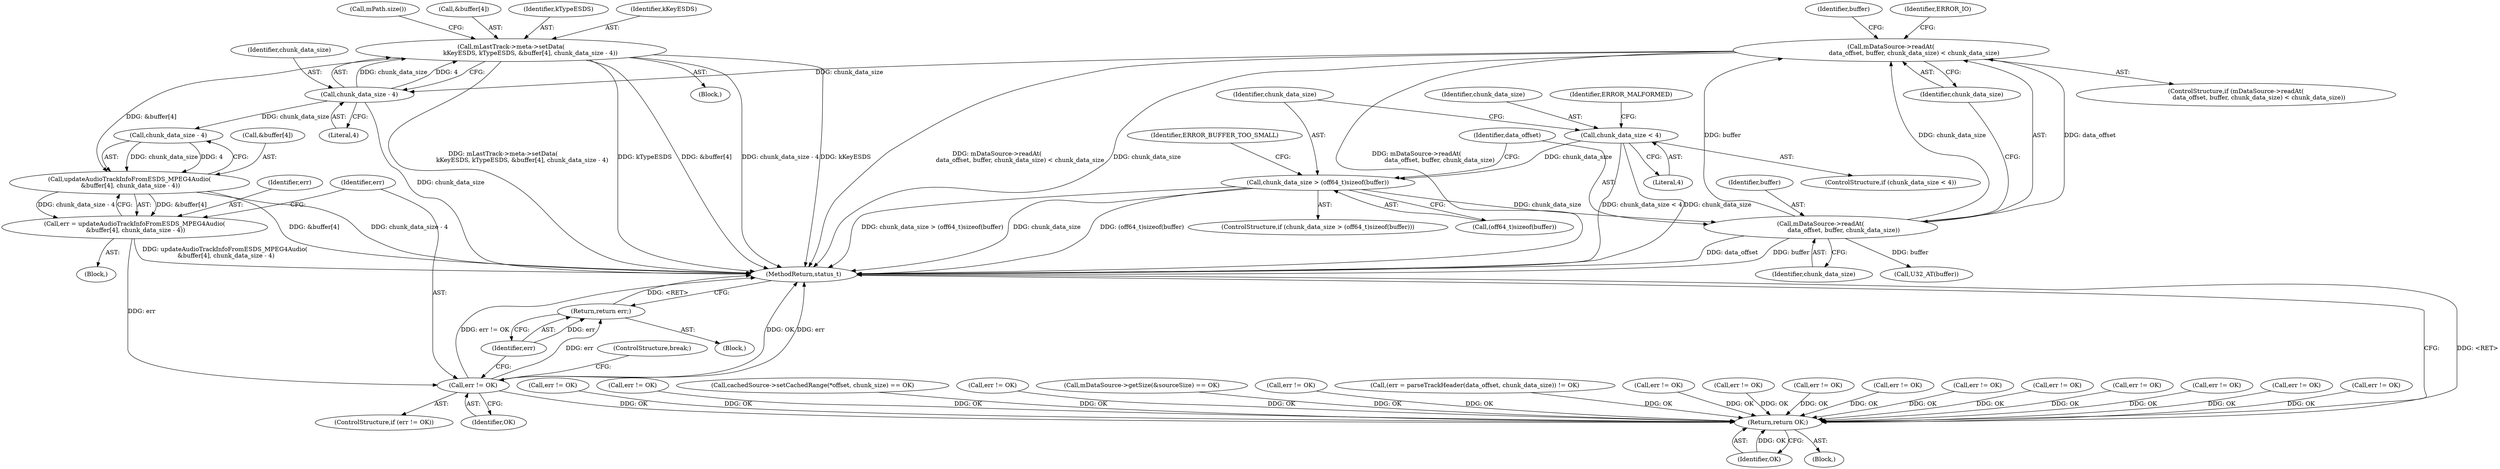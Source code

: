 digraph "0_Android_6fe85f7e15203e48df2cc3e8e1c4bc6ad49dc968@array" {
"1002090" [label="(Call,mLastTrack->meta->setData(\n                    kKeyESDS, kTypeESDS, &buffer[4], chunk_data_size - 4))"];
"1002097" [label="(Call,chunk_data_size - 4)"];
"1002073" [label="(Call,mDataSource->readAt(\n                        data_offset, buffer, chunk_data_size) < chunk_data_size)"];
"1002074" [label="(Call,mDataSource->readAt(\n                        data_offset, buffer, chunk_data_size))"];
"1002063" [label="(Call,chunk_data_size > (off64_t)sizeof(buffer))"];
"1002055" [label="(Call,chunk_data_size < 4)"];
"1002120" [label="(Call,updateAudioTrackInfoFromESDS_MPEG4Audio(\n &buffer[4], chunk_data_size - 4))"];
"1002118" [label="(Call,err = updateAudioTrackInfoFromESDS_MPEG4Audio(\n &buffer[4], chunk_data_size - 4))"];
"1002129" [label="(Call,err != OK)"];
"1002133" [label="(Return,return err;)"];
"1002929" [label="(Return,return OK;)"];
"1000565" [label="(Call,err != OK)"];
"1002064" [label="(Identifier,chunk_data_size)"];
"1002060" [label="(Identifier,ERROR_MALFORMED)"];
"1002090" [label="(Call,mLastTrack->meta->setData(\n                    kKeyESDS, kTypeESDS, &buffer[4], chunk_data_size - 4))"];
"1002098" [label="(Identifier,chunk_data_size)"];
"1001772" [label="(Call,err != OK)"];
"1002931" [label="(MethodReturn,status_t)"];
"1002084" [label="(Call,U32_AT(buffer))"];
"1002128" [label="(ControlStructure,if (err != OK))"];
"1002121" [label="(Call,&buffer[4])"];
"1000394" [label="(Call,cachedSource->setCachedRange(*offset, chunk_size) == OK)"];
"1002075" [label="(Identifier,data_offset)"];
"1002118" [label="(Call,err = updateAudioTrackInfoFromESDS_MPEG4Audio(\n &buffer[4], chunk_data_size - 4))"];
"1001475" [label="(Call,err != OK)"];
"1002074" [label="(Call,mDataSource->readAt(\n                        data_offset, buffer, chunk_data_size))"];
"1002062" [label="(ControlStructure,if (chunk_data_size > (off64_t)sizeof(buffer)))"];
"1002085" [label="(Identifier,buffer)"];
"1002077" [label="(Identifier,chunk_data_size)"];
"1002129" [label="(Call,err != OK)"];
"1002132" [label="(Block,)"];
"1000191" [label="(Call,mDataSource->getSize(&sourceSize) == OK)"];
"1000493" [label="(Call,err != OK)"];
"1002125" [label="(Call,chunk_data_size - 4)"];
"1002134" [label="(Identifier,err)"];
"1002081" [label="(Identifier,ERROR_IO)"];
"1002092" [label="(Identifier,kTypeESDS)"];
"1002116" [label="(Block,)"];
"1002071" [label="(Identifier,ERROR_BUFFER_TOO_SMALL)"];
"1000988" [label="(Call,(err = parseTrackHeader(data_offset, chunk_data_size)) != OK)"];
"1002130" [label="(Identifier,err)"];
"1002063" [label="(Call,chunk_data_size > (off64_t)sizeof(buffer))"];
"1002930" [label="(Identifier,OK)"];
"1002929" [label="(Return,return OK;)"];
"1002133" [label="(Return,return err;)"];
"1002120" [label="(Call,updateAudioTrackInfoFromESDS_MPEG4Audio(\n &buffer[4], chunk_data_size - 4))"];
"1001744" [label="(Call,err != OK)"];
"1001992" [label="(Call,err != OK)"];
"1002091" [label="(Identifier,kKeyESDS)"];
"1002072" [label="(ControlStructure,if (mDataSource->readAt(\n                        data_offset, buffer, chunk_data_size) < chunk_data_size))"];
"1002065" [label="(Call,(off64_t)sizeof(buffer))"];
"1002330" [label="(Call,err != OK)"];
"1002097" [label="(Call,chunk_data_size - 4)"];
"1002131" [label="(Identifier,OK)"];
"1002056" [label="(Identifier,chunk_data_size)"];
"1002135" [label="(ControlStructure,break;)"];
"1002054" [label="(ControlStructure,if (chunk_data_size < 4))"];
"1001610" [label="(Call,err != OK)"];
"1002057" [label="(Literal,4)"];
"1002078" [label="(Identifier,chunk_data_size)"];
"1002076" [label="(Identifier,buffer)"];
"1001973" [label="(Call,err != OK)"];
"1002103" [label="(Call,mPath.size())"];
"1002055" [label="(Call,chunk_data_size < 4)"];
"1002879" [label="(Call,err != OK)"];
"1002119" [label="(Identifier,err)"];
"1001791" [label="(Call,err != OK)"];
"1002073" [label="(Call,mDataSource->readAt(\n                        data_offset, buffer, chunk_data_size) < chunk_data_size)"];
"1000106" [label="(Block,)"];
"1002295" [label="(Call,err != OK)"];
"1002099" [label="(Literal,4)"];
"1002049" [label="(Block,)"];
"1002093" [label="(Call,&buffer[4])"];
"1001824" [label="(Call,err != OK)"];
"1001954" [label="(Call,err != OK)"];
"1002090" -> "1002049"  [label="AST: "];
"1002090" -> "1002097"  [label="CFG: "];
"1002091" -> "1002090"  [label="AST: "];
"1002092" -> "1002090"  [label="AST: "];
"1002093" -> "1002090"  [label="AST: "];
"1002097" -> "1002090"  [label="AST: "];
"1002103" -> "1002090"  [label="CFG: "];
"1002090" -> "1002931"  [label="DDG: chunk_data_size - 4"];
"1002090" -> "1002931"  [label="DDG: kKeyESDS"];
"1002090" -> "1002931"  [label="DDG: mLastTrack->meta->setData(\n                    kKeyESDS, kTypeESDS, &buffer[4], chunk_data_size - 4)"];
"1002090" -> "1002931"  [label="DDG: kTypeESDS"];
"1002090" -> "1002931"  [label="DDG: &buffer[4]"];
"1002097" -> "1002090"  [label="DDG: chunk_data_size"];
"1002097" -> "1002090"  [label="DDG: 4"];
"1002090" -> "1002120"  [label="DDG: &buffer[4]"];
"1002097" -> "1002099"  [label="CFG: "];
"1002098" -> "1002097"  [label="AST: "];
"1002099" -> "1002097"  [label="AST: "];
"1002097" -> "1002931"  [label="DDG: chunk_data_size"];
"1002073" -> "1002097"  [label="DDG: chunk_data_size"];
"1002097" -> "1002125"  [label="DDG: chunk_data_size"];
"1002073" -> "1002072"  [label="AST: "];
"1002073" -> "1002078"  [label="CFG: "];
"1002074" -> "1002073"  [label="AST: "];
"1002078" -> "1002073"  [label="AST: "];
"1002081" -> "1002073"  [label="CFG: "];
"1002085" -> "1002073"  [label="CFG: "];
"1002073" -> "1002931"  [label="DDG: mDataSource->readAt(\n                        data_offset, buffer, chunk_data_size) < chunk_data_size"];
"1002073" -> "1002931"  [label="DDG: chunk_data_size"];
"1002073" -> "1002931"  [label="DDG: mDataSource->readAt(\n                        data_offset, buffer, chunk_data_size)"];
"1002074" -> "1002073"  [label="DDG: data_offset"];
"1002074" -> "1002073"  [label="DDG: buffer"];
"1002074" -> "1002073"  [label="DDG: chunk_data_size"];
"1002074" -> "1002077"  [label="CFG: "];
"1002075" -> "1002074"  [label="AST: "];
"1002076" -> "1002074"  [label="AST: "];
"1002077" -> "1002074"  [label="AST: "];
"1002078" -> "1002074"  [label="CFG: "];
"1002074" -> "1002931"  [label="DDG: data_offset"];
"1002074" -> "1002931"  [label="DDG: buffer"];
"1002063" -> "1002074"  [label="DDG: chunk_data_size"];
"1002074" -> "1002084"  [label="DDG: buffer"];
"1002063" -> "1002062"  [label="AST: "];
"1002063" -> "1002065"  [label="CFG: "];
"1002064" -> "1002063"  [label="AST: "];
"1002065" -> "1002063"  [label="AST: "];
"1002071" -> "1002063"  [label="CFG: "];
"1002075" -> "1002063"  [label="CFG: "];
"1002063" -> "1002931"  [label="DDG: (off64_t)sizeof(buffer)"];
"1002063" -> "1002931"  [label="DDG: chunk_data_size > (off64_t)sizeof(buffer)"];
"1002063" -> "1002931"  [label="DDG: chunk_data_size"];
"1002055" -> "1002063"  [label="DDG: chunk_data_size"];
"1002055" -> "1002054"  [label="AST: "];
"1002055" -> "1002057"  [label="CFG: "];
"1002056" -> "1002055"  [label="AST: "];
"1002057" -> "1002055"  [label="AST: "];
"1002060" -> "1002055"  [label="CFG: "];
"1002064" -> "1002055"  [label="CFG: "];
"1002055" -> "1002931"  [label="DDG: chunk_data_size < 4"];
"1002055" -> "1002931"  [label="DDG: chunk_data_size"];
"1002120" -> "1002118"  [label="AST: "];
"1002120" -> "1002125"  [label="CFG: "];
"1002121" -> "1002120"  [label="AST: "];
"1002125" -> "1002120"  [label="AST: "];
"1002118" -> "1002120"  [label="CFG: "];
"1002120" -> "1002931"  [label="DDG: &buffer[4]"];
"1002120" -> "1002931"  [label="DDG: chunk_data_size - 4"];
"1002120" -> "1002118"  [label="DDG: &buffer[4]"];
"1002120" -> "1002118"  [label="DDG: chunk_data_size - 4"];
"1002125" -> "1002120"  [label="DDG: chunk_data_size"];
"1002125" -> "1002120"  [label="DDG: 4"];
"1002118" -> "1002116"  [label="AST: "];
"1002119" -> "1002118"  [label="AST: "];
"1002130" -> "1002118"  [label="CFG: "];
"1002118" -> "1002931"  [label="DDG: updateAudioTrackInfoFromESDS_MPEG4Audio(\n &buffer[4], chunk_data_size - 4)"];
"1002118" -> "1002129"  [label="DDG: err"];
"1002129" -> "1002128"  [label="AST: "];
"1002129" -> "1002131"  [label="CFG: "];
"1002130" -> "1002129"  [label="AST: "];
"1002131" -> "1002129"  [label="AST: "];
"1002134" -> "1002129"  [label="CFG: "];
"1002135" -> "1002129"  [label="CFG: "];
"1002129" -> "1002931"  [label="DDG: OK"];
"1002129" -> "1002931"  [label="DDG: err"];
"1002129" -> "1002931"  [label="DDG: err != OK"];
"1002129" -> "1002133"  [label="DDG: err"];
"1002129" -> "1002929"  [label="DDG: OK"];
"1002133" -> "1002132"  [label="AST: "];
"1002133" -> "1002134"  [label="CFG: "];
"1002134" -> "1002133"  [label="AST: "];
"1002931" -> "1002133"  [label="CFG: "];
"1002133" -> "1002931"  [label="DDG: <RET>"];
"1002134" -> "1002133"  [label="DDG: err"];
"1002929" -> "1000106"  [label="AST: "];
"1002929" -> "1002930"  [label="CFG: "];
"1002930" -> "1002929"  [label="AST: "];
"1002931" -> "1002929"  [label="CFG: "];
"1002929" -> "1002931"  [label="DDG: <RET>"];
"1002930" -> "1002929"  [label="DDG: OK"];
"1002295" -> "1002929"  [label="DDG: OK"];
"1000191" -> "1002929"  [label="DDG: OK"];
"1001744" -> "1002929"  [label="DDG: OK"];
"1000493" -> "1002929"  [label="DDG: OK"];
"1000565" -> "1002929"  [label="DDG: OK"];
"1001772" -> "1002929"  [label="DDG: OK"];
"1001791" -> "1002929"  [label="DDG: OK"];
"1000394" -> "1002929"  [label="DDG: OK"];
"1001973" -> "1002929"  [label="DDG: OK"];
"1002879" -> "1002929"  [label="DDG: OK"];
"1001475" -> "1002929"  [label="DDG: OK"];
"1001610" -> "1002929"  [label="DDG: OK"];
"1001992" -> "1002929"  [label="DDG: OK"];
"1001954" -> "1002929"  [label="DDG: OK"];
"1000988" -> "1002929"  [label="DDG: OK"];
"1001824" -> "1002929"  [label="DDG: OK"];
"1002330" -> "1002929"  [label="DDG: OK"];
}
